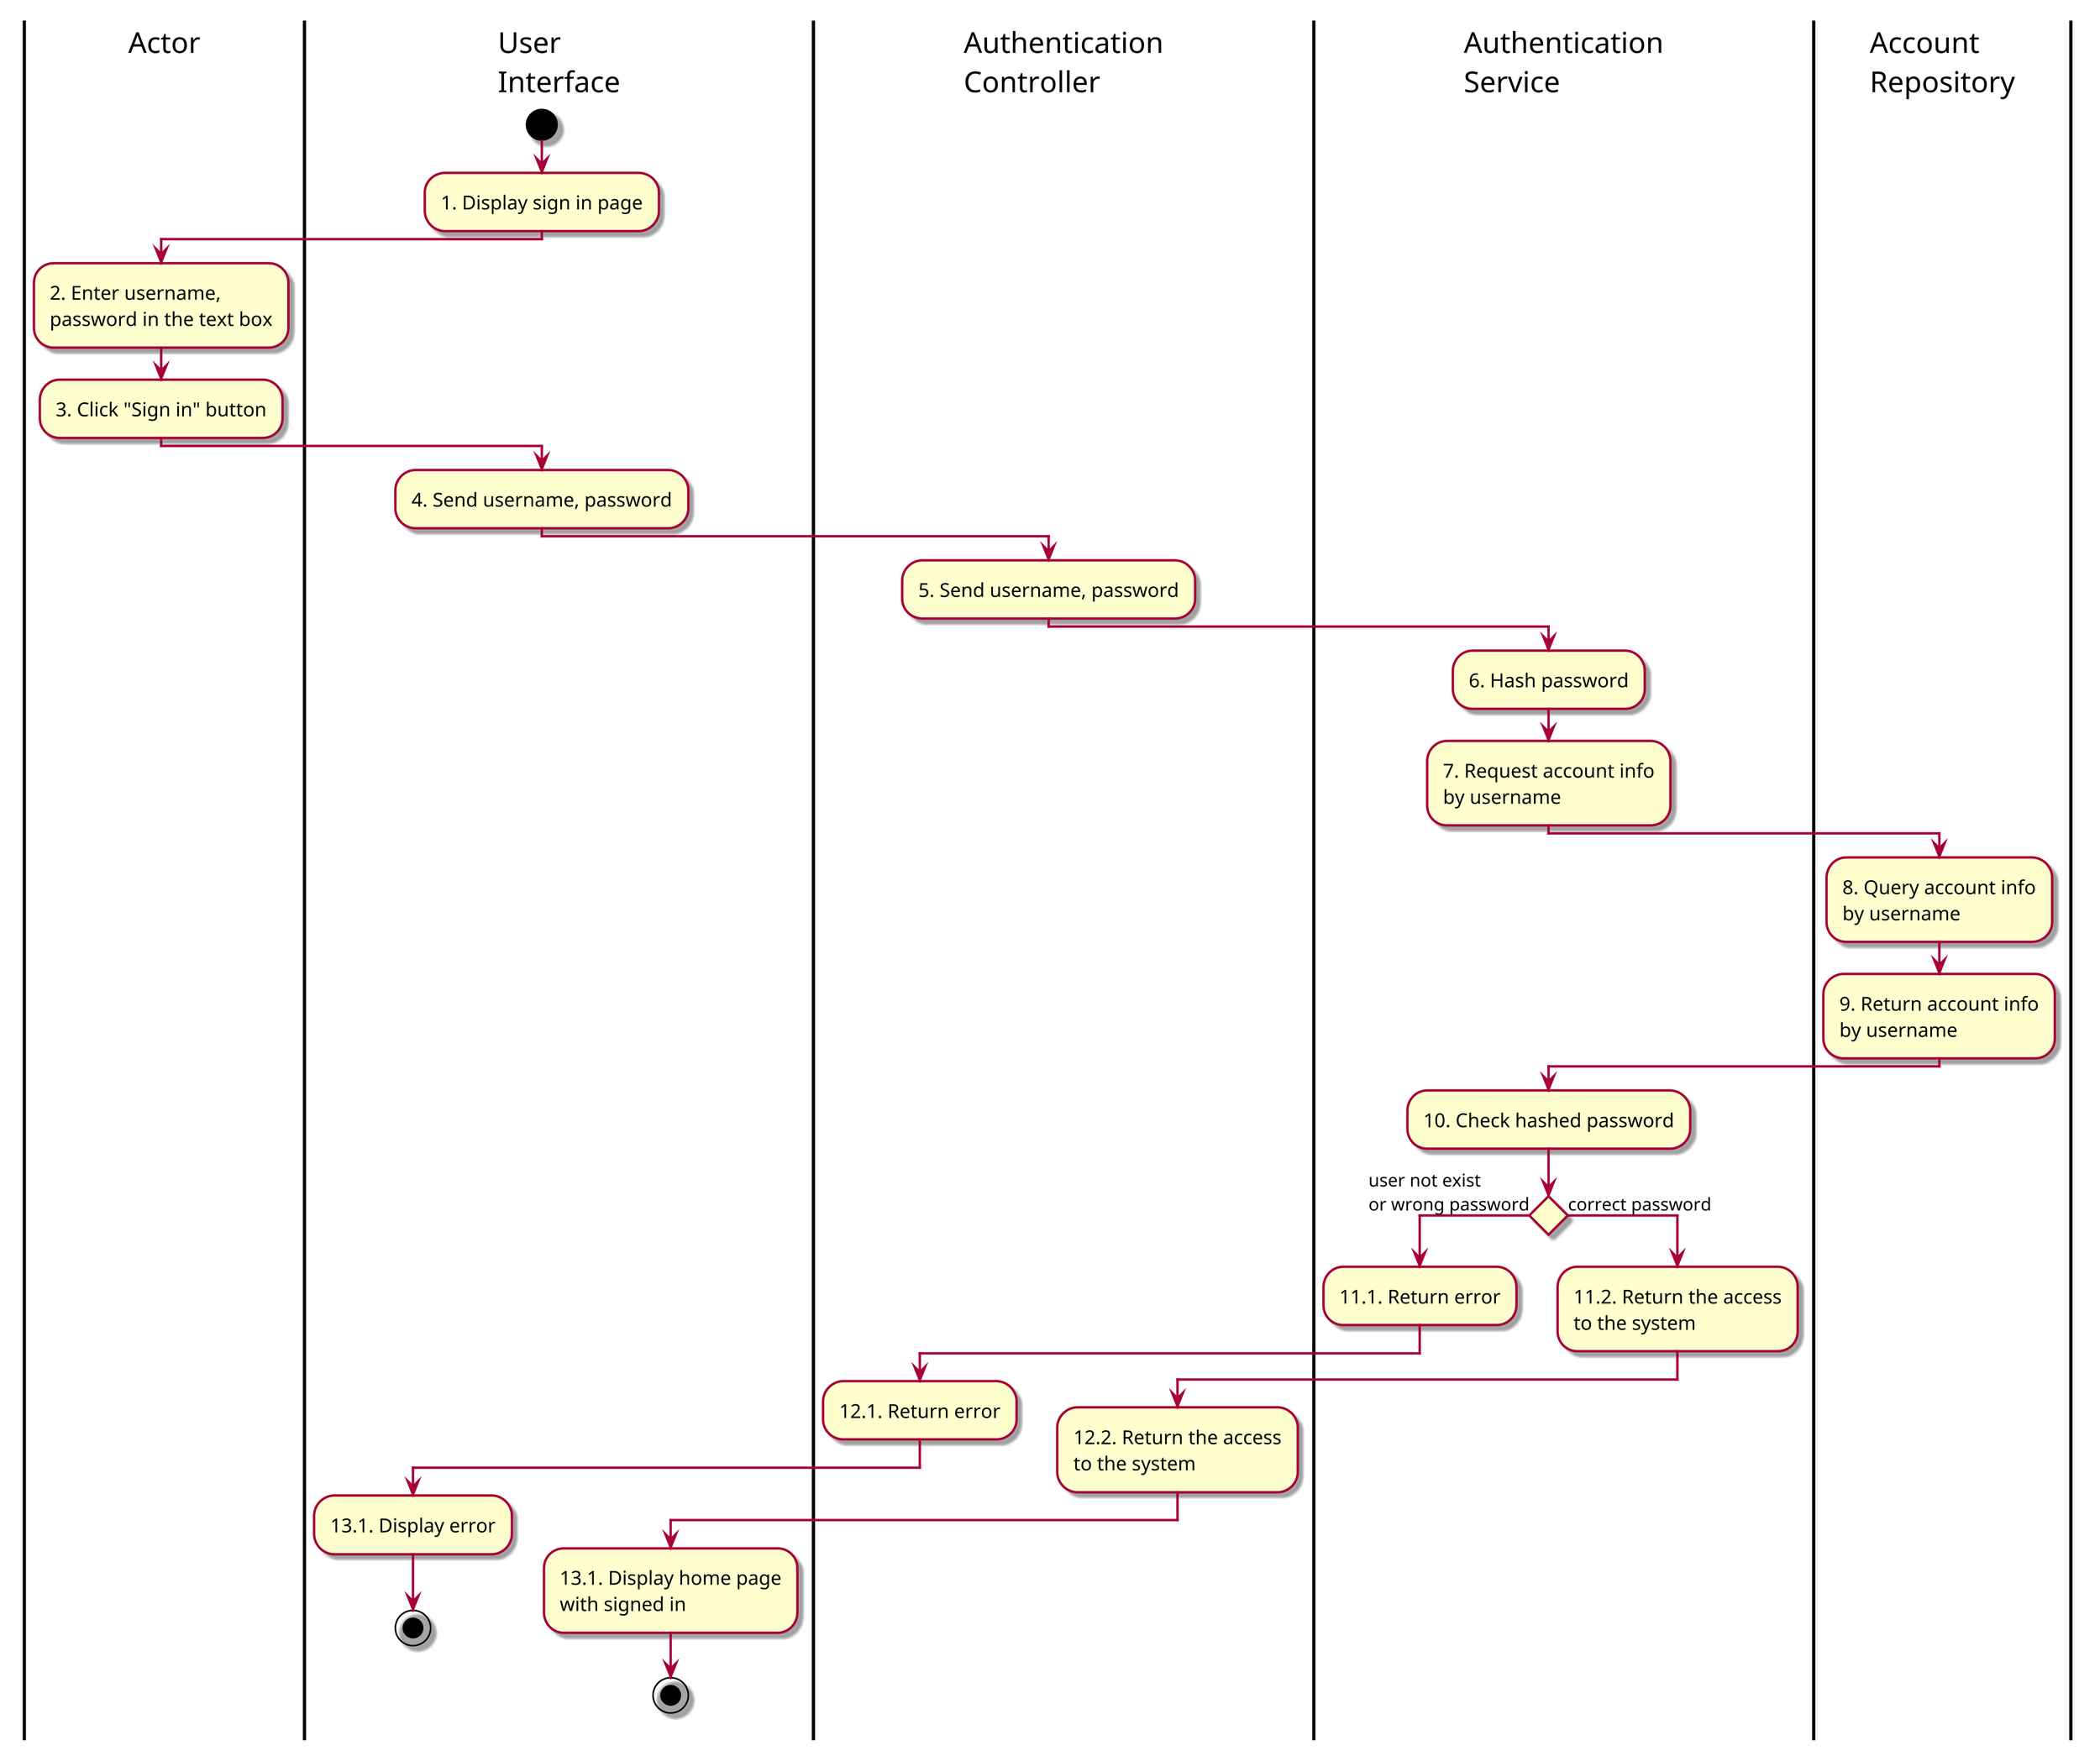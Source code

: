 @startuml ActSignIn

skin rose
scale 3

|Actor|
|User\nInterface|
|Authentication\nController|
|Authentication\nService|
|Account\nRepository|
|User\nInterface|
start
:1. Display sign in page;
|Actor|
:2. Enter username,\npassword in the text box;
:3. Click "Sign in" button;
|User\nInterface|
:4. Send username, password;
|Authentication\nController|
:5. Send username, password;
|Authentication\nService|
:6. Hash password;
:7. Request account info\nby username;
|Account\nRepository|
:8. Query account info\nby username;
:9. Return account info\nby username;
|Authentication\nService|
:10. Check hashed password;
if () then (user not exist\nor wrong password)
:11.1. Return error;
|Authentication\nController|
:12.1. Return error;
|User\nInterface|
:13.1. Display error;
stop

else(correct password)
|Authentication\nService|
:11.2. Return the access\nto the system;
|Authentication\nController|
:12.2. Return the access\nto the system;
|User\nInterface|
:13.1. Display home page\nwith signed in;
stop
@enduml